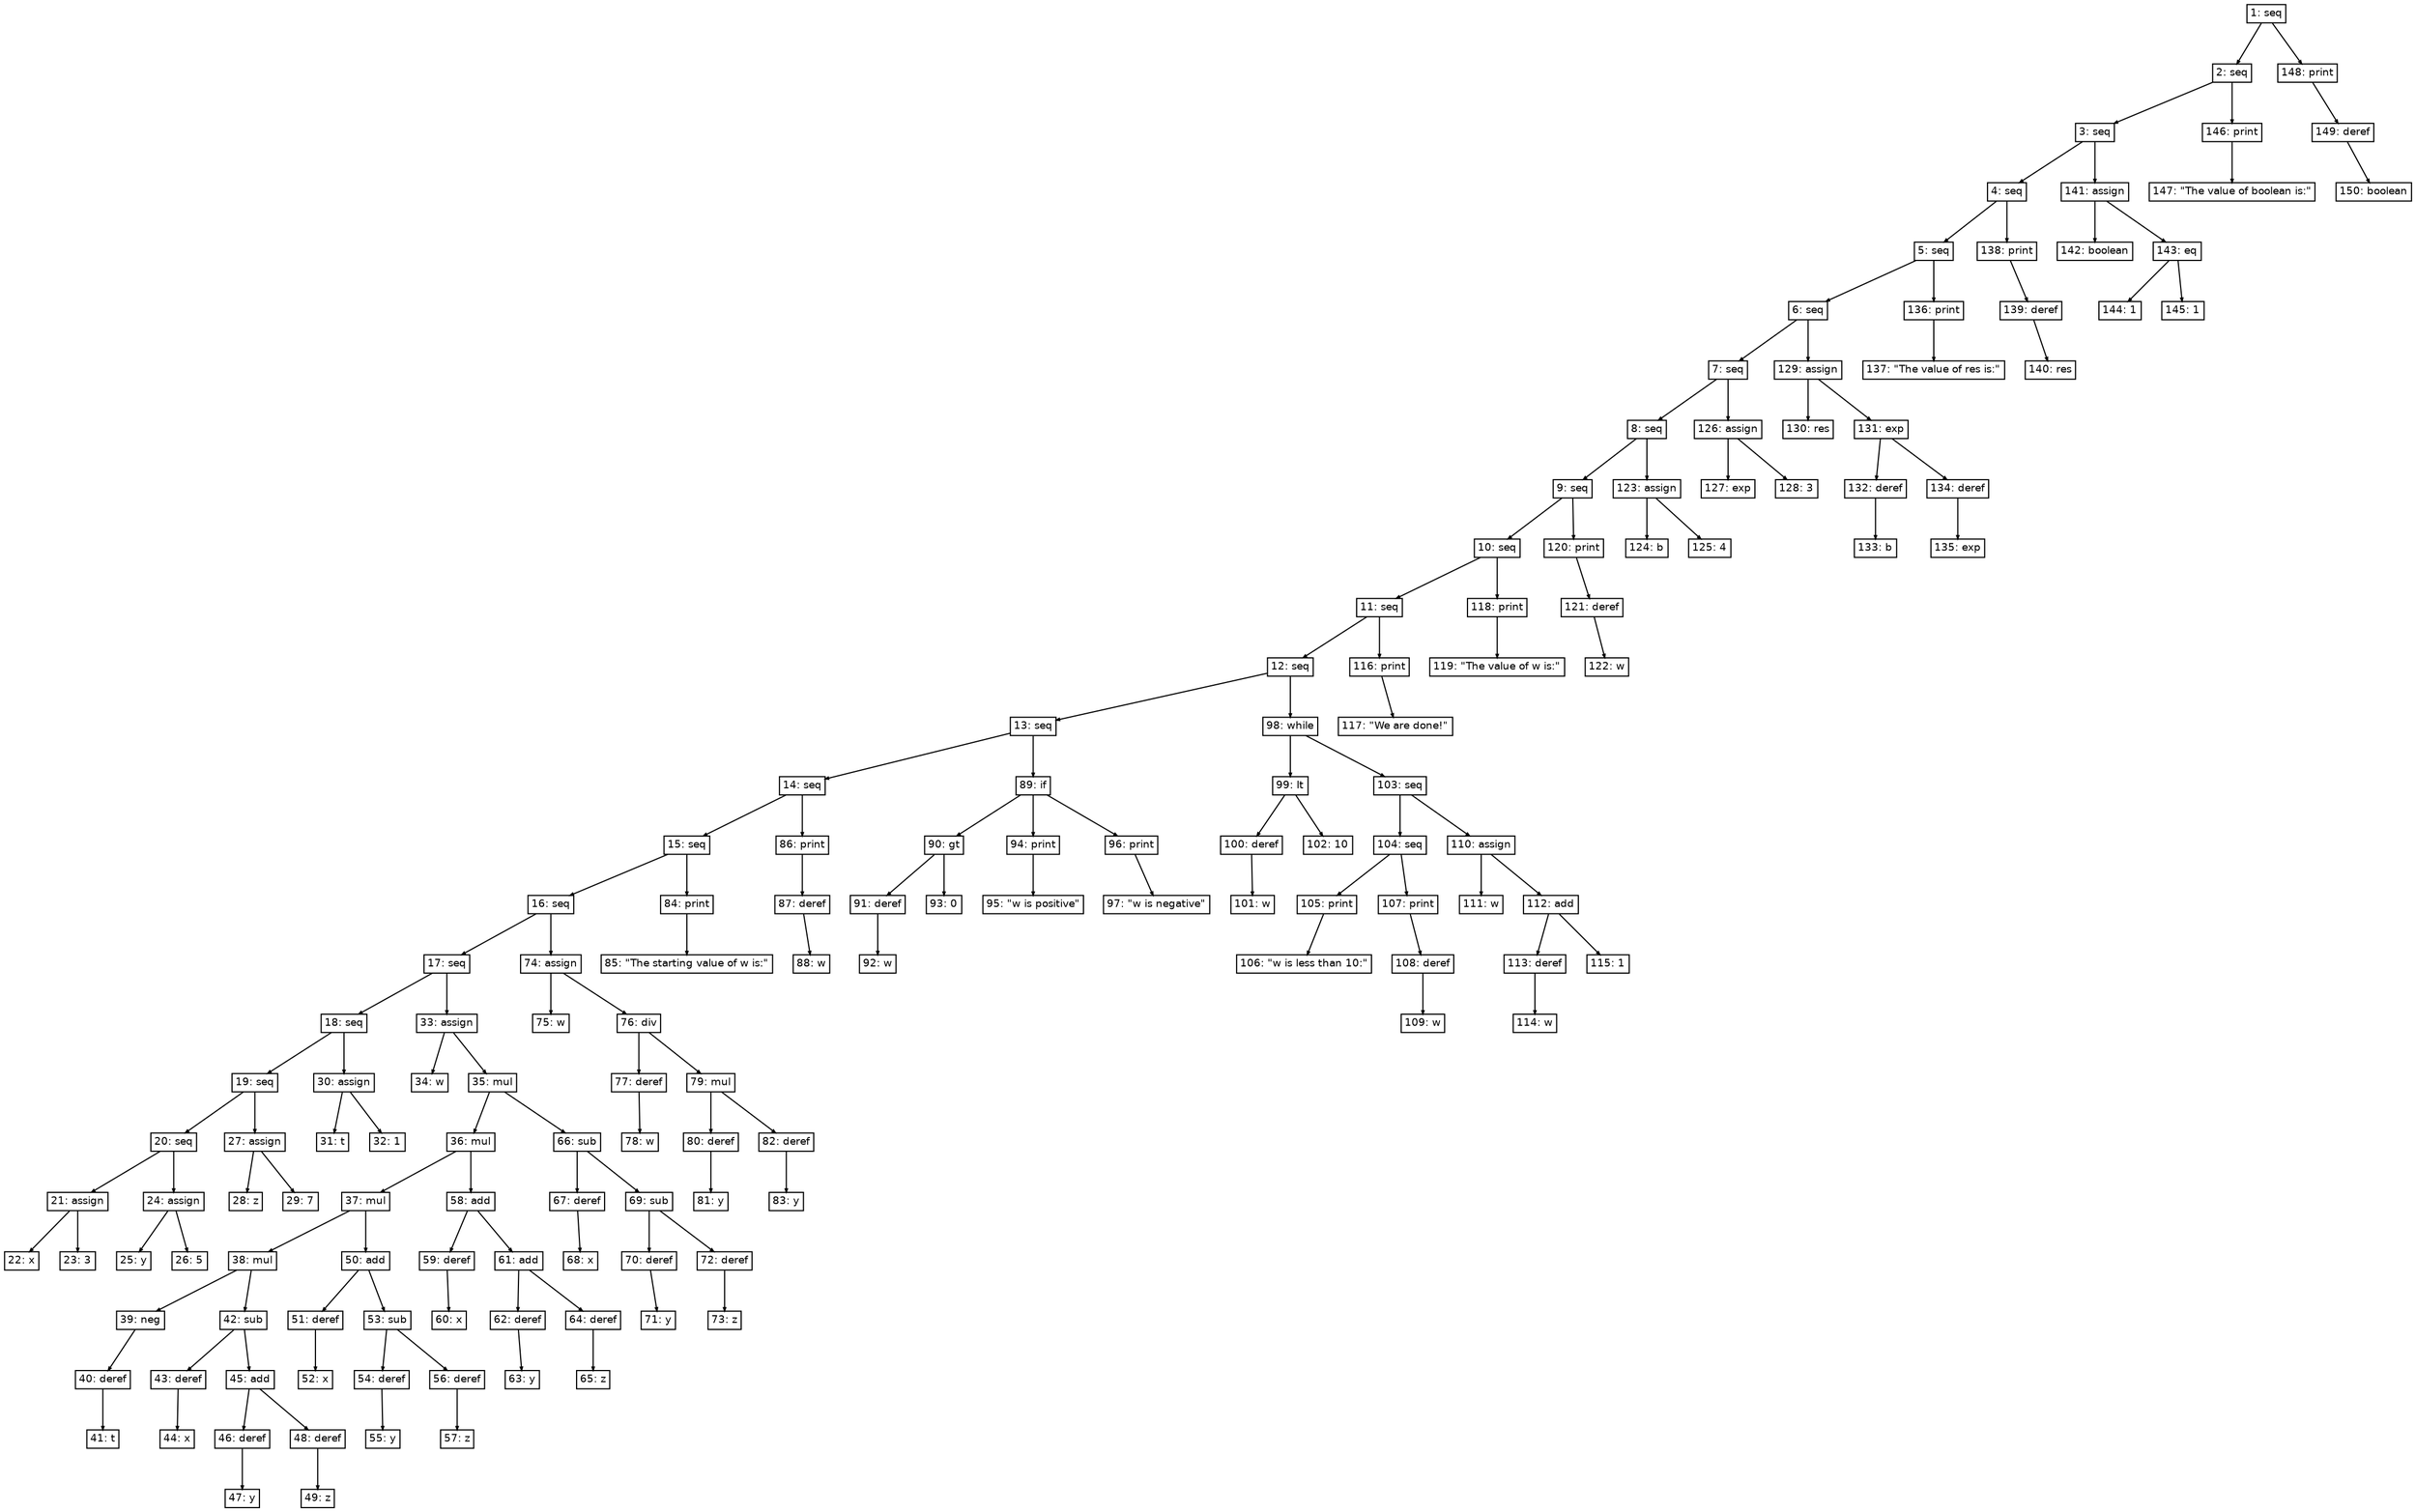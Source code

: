 digraph "RDT" {
node[fontname=Helvetica fontsize=9 shape=box height = 0 width = 0 margin= 0.04]
graph[ordering=out]
edge[arrowsize = 0.3]

"1"  [label="1: seq"]
"1"->"2"
"2"  [label="2: seq"]
"2"->"3"
"3"  [label="3: seq"]
"3"->"4"
"4"  [label="4: seq"]
"4"->"5"
"5"  [label="5: seq"]
"5"->"6"
"6"  [label="6: seq"]
"6"->"7"
"7"  [label="7: seq"]
"7"->"8"
"8"  [label="8: seq"]
"8"->"9"
"9"  [label="9: seq"]
"9"->"10"
"10"  [label="10: seq"]
"10"->"11"
"11"  [label="11: seq"]
"11"->"12"
"12"  [label="12: seq"]
"12"->"13"
"13"  [label="13: seq"]
"13"->"14"
"14"  [label="14: seq"]
"14"->"15"
"15"  [label="15: seq"]
"15"->"16"
"16"  [label="16: seq"]
"16"->"17"
"17"  [label="17: seq"]
"17"->"18"
"18"  [label="18: seq"]
"18"->"19"
"19"  [label="19: seq"]
"19"->"20"
"20"  [label="20: seq"]
"20"->"21"
"21"  [label="21: assign"]
"21"->"22"
"22"  [label="22: x"]
"21"->"23"
"23"  [label="23: 3"]
"20"->"24"
"24"  [label="24: assign"]
"24"->"25"
"25"  [label="25: y"]
"24"->"26"
"26"  [label="26: 5"]
"19"->"27"
"27"  [label="27: assign"]
"27"->"28"
"28"  [label="28: z"]
"27"->"29"
"29"  [label="29: 7"]
"18"->"30"
"30"  [label="30: assign"]
"30"->"31"
"31"  [label="31: t"]
"30"->"32"
"32"  [label="32: 1"]
"17"->"33"
"33"  [label="33: assign"]
"33"->"34"
"34"  [label="34: w"]
"33"->"35"
"35"  [label="35: mul"]
"35"->"36"
"36"  [label="36: mul"]
"36"->"37"
"37"  [label="37: mul"]
"37"->"38"
"38"  [label="38: mul"]
"38"->"39"
"39"  [label="39: neg"]
"39"->"40"
"40"  [label="40: deref"]
"40"->"41"
"41"  [label="41: t"]
"38"->"42"
"42"  [label="42: sub"]
"42"->"43"
"43"  [label="43: deref"]
"43"->"44"
"44"  [label="44: x"]
"42"->"45"
"45"  [label="45: add"]
"45"->"46"
"46"  [label="46: deref"]
"46"->"47"
"47"  [label="47: y"]
"45"->"48"
"48"  [label="48: deref"]
"48"->"49"
"49"  [label="49: z"]
"37"->"50"
"50"  [label="50: add"]
"50"->"51"
"51"  [label="51: deref"]
"51"->"52"
"52"  [label="52: x"]
"50"->"53"
"53"  [label="53: sub"]
"53"->"54"
"54"  [label="54: deref"]
"54"->"55"
"55"  [label="55: y"]
"53"->"56"
"56"  [label="56: deref"]
"56"->"57"
"57"  [label="57: z"]
"36"->"58"
"58"  [label="58: add"]
"58"->"59"
"59"  [label="59: deref"]
"59"->"60"
"60"  [label="60: x"]
"58"->"61"
"61"  [label="61: add"]
"61"->"62"
"62"  [label="62: deref"]
"62"->"63"
"63"  [label="63: y"]
"61"->"64"
"64"  [label="64: deref"]
"64"->"65"
"65"  [label="65: z"]
"35"->"66"
"66"  [label="66: sub"]
"66"->"67"
"67"  [label="67: deref"]
"67"->"68"
"68"  [label="68: x"]
"66"->"69"
"69"  [label="69: sub"]
"69"->"70"
"70"  [label="70: deref"]
"70"->"71"
"71"  [label="71: y"]
"69"->"72"
"72"  [label="72: deref"]
"72"->"73"
"73"  [label="73: z"]
"16"->"74"
"74"  [label="74: assign"]
"74"->"75"
"75"  [label="75: w"]
"74"->"76"
"76"  [label="76: div"]
"76"->"77"
"77"  [label="77: deref"]
"77"->"78"
"78"  [label="78: w"]
"76"->"79"
"79"  [label="79: mul"]
"79"->"80"
"80"  [label="80: deref"]
"80"->"81"
"81"  [label="81: y"]
"79"->"82"
"82"  [label="82: deref"]
"82"->"83"
"83"  [label="83: y"]
"15"->"84"
"84"  [label="84: print"]
"84"->"85"
"85"  [label="85: \"The starting value of w is:\""]
"14"->"86"
"86"  [label="86: print"]
"86"->"87"
"87"  [label="87: deref"]
"87"->"88"
"88"  [label="88: w"]
"13"->"89"
"89"  [label="89: if"]
"89"->"90"
"90"  [label="90: gt"]
"90"->"91"
"91"  [label="91: deref"]
"91"->"92"
"92"  [label="92: w"]
"90"->"93"
"93"  [label="93: 0"]
"89"->"94"
"94"  [label="94: print"]
"94"->"95"
"95"  [label="95: \"w is positive\""]
"89"->"96"
"96"  [label="96: print"]
"96"->"97"
"97"  [label="97: \"w is negative\""]
"12"->"98"
"98"  [label="98: while"]
"98"->"99"
"99"  [label="99: lt"]
"99"->"100"
"100"  [label="100: deref"]
"100"->"101"
"101"  [label="101: w"]
"99"->"102"
"102"  [label="102: 10"]
"98"->"103"
"103"  [label="103: seq"]
"103"->"104"
"104"  [label="104: seq"]
"104"->"105"
"105"  [label="105: print"]
"105"->"106"
"106"  [label="106: \"w is less than 10:\""]
"104"->"107"
"107"  [label="107: print"]
"107"->"108"
"108"  [label="108: deref"]
"108"->"109"
"109"  [label="109: w"]
"103"->"110"
"110"  [label="110: assign"]
"110"->"111"
"111"  [label="111: w"]
"110"->"112"
"112"  [label="112: add"]
"112"->"113"
"113"  [label="113: deref"]
"113"->"114"
"114"  [label="114: w"]
"112"->"115"
"115"  [label="115: 1"]
"11"->"116"
"116"  [label="116: print"]
"116"->"117"
"117"  [label="117: \"We are done!\""]
"10"->"118"
"118"  [label="118: print"]
"118"->"119"
"119"  [label="119: \"The value of w is:\""]
"9"->"120"
"120"  [label="120: print"]
"120"->"121"
"121"  [label="121: deref"]
"121"->"122"
"122"  [label="122: w"]
"8"->"123"
"123"  [label="123: assign"]
"123"->"124"
"124"  [label="124: b"]
"123"->"125"
"125"  [label="125: 4"]
"7"->"126"
"126"  [label="126: assign"]
"126"->"127"
"127"  [label="127: exp"]
"126"->"128"
"128"  [label="128: 3"]
"6"->"129"
"129"  [label="129: assign"]
"129"->"130"
"130"  [label="130: res"]
"129"->"131"
"131"  [label="131: exp"]
"131"->"132"
"132"  [label="132: deref"]
"132"->"133"
"133"  [label="133: b"]
"131"->"134"
"134"  [label="134: deref"]
"134"->"135"
"135"  [label="135: exp"]
"5"->"136"
"136"  [label="136: print"]
"136"->"137"
"137"  [label="137: \"The value of res is:\""]
"4"->"138"
"138"  [label="138: print"]
"138"->"139"
"139"  [label="139: deref"]
"139"->"140"
"140"  [label="140: res"]
"3"->"141"
"141"  [label="141: assign"]
"141"->"142"
"142"  [label="142: boolean"]
"141"->"143"
"143"  [label="143: eq"]
"143"->"144"
"144"  [label="144: 1"]
"143"->"145"
"145"  [label="145: 1"]
"2"->"146"
"146"  [label="146: print"]
"146"->"147"
"147"  [label="147: \"The value of boolean is:\""]
"1"->"148"
"148"  [label="148: print"]
"148"->"149"
"149"  [label="149: deref"]
"149"->"150"
"150"  [label="150: boolean"]
}